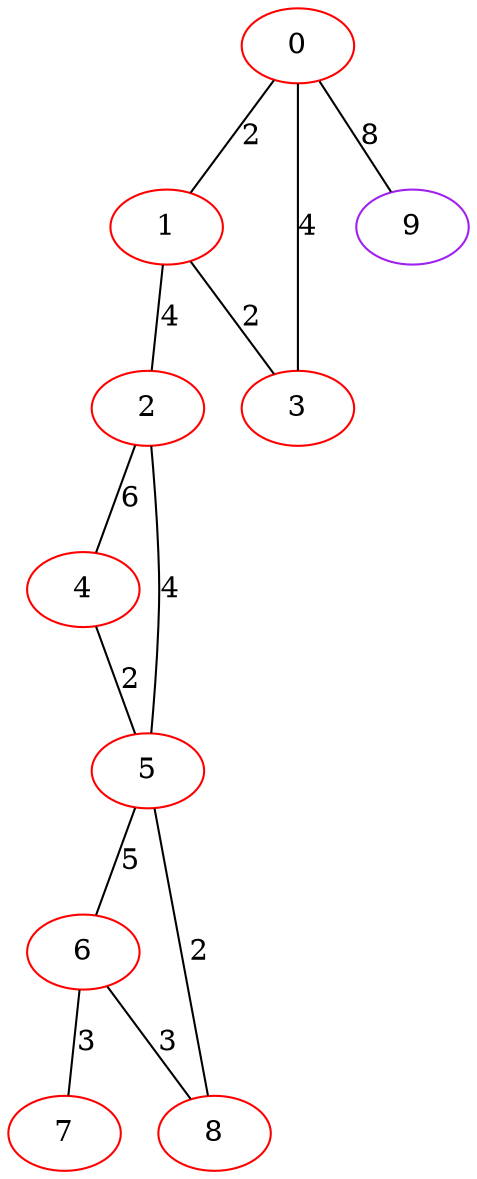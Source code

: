 graph "" {
0 [color=red, weight=1];
1 [color=red, weight=1];
2 [color=red, weight=1];
3 [color=red, weight=1];
4 [color=red, weight=1];
5 [color=red, weight=1];
6 [color=red, weight=1];
7 [color=red, weight=1];
8 [color=red, weight=1];
9 [color=purple, weight=4];
0 -- 1  [key=0, label=2];
0 -- 3  [key=0, label=4];
0 -- 9  [key=0, label=8];
1 -- 2  [key=0, label=4];
1 -- 3  [key=0, label=2];
2 -- 4  [key=0, label=6];
2 -- 5  [key=0, label=4];
4 -- 5  [key=0, label=2];
5 -- 8  [key=0, label=2];
5 -- 6  [key=0, label=5];
6 -- 8  [key=0, label=3];
6 -- 7  [key=0, label=3];
}
